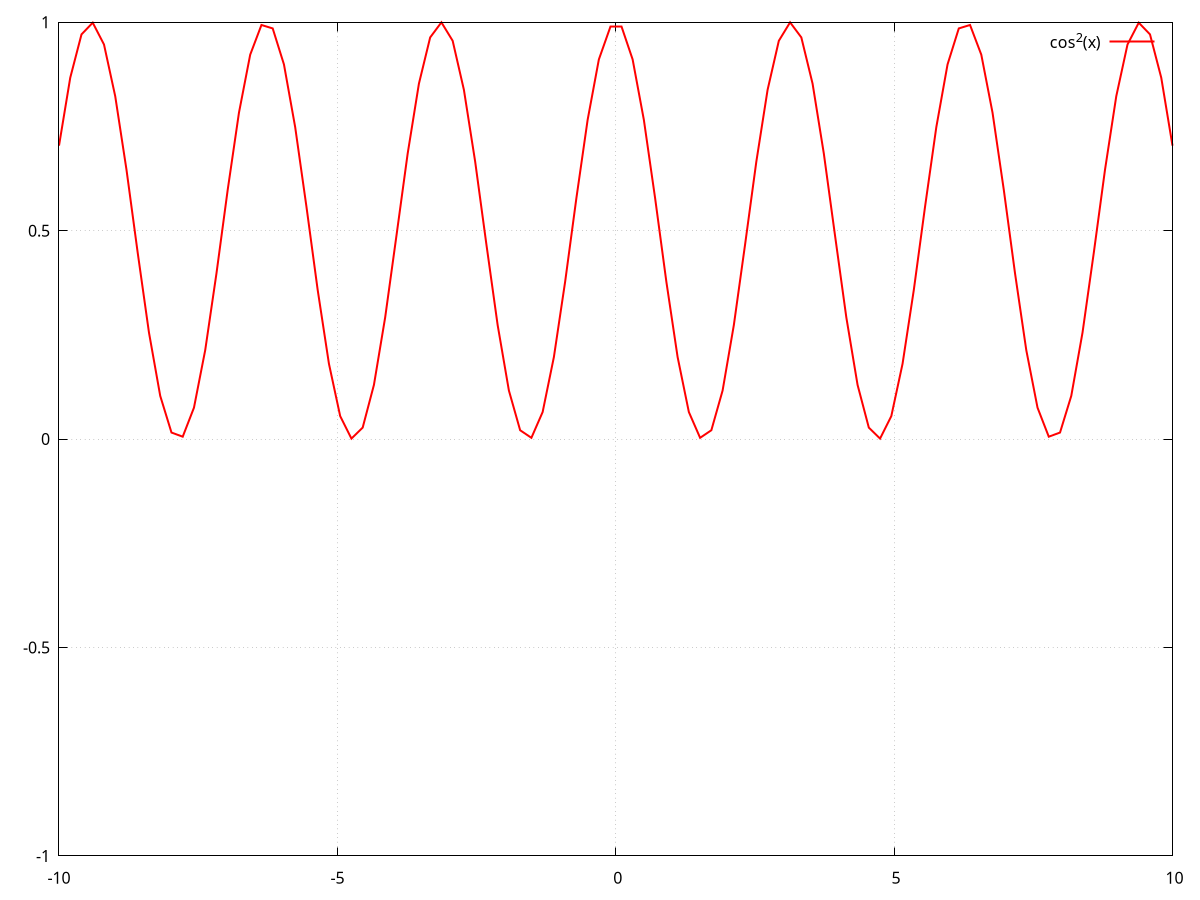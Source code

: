 f(x) = cos(x)**2
s0(x) = 1
s1(x) = s0(x) - x**2/2
s2(x) = s1(x) + x**4/24
s3(x) = s2(x) - x**6/720
s4(x) = s3(x) + x**8/40320

set grid
set xrange [-10:10]
set yrange [-1:1]
plot f(x) title 'cos^2(x)' lw 2 lt rgb "red"
replot s0(x) title 's0' lt rgb "blue"
replot s1(x) title 's1' lt rgb "green"
replot s2(x) title 's2' lt rgb "yellow" 
replot s3(x) title 's3' lt rgb "orange"
replot s4(x) title 's4' lt rgb "purple"
